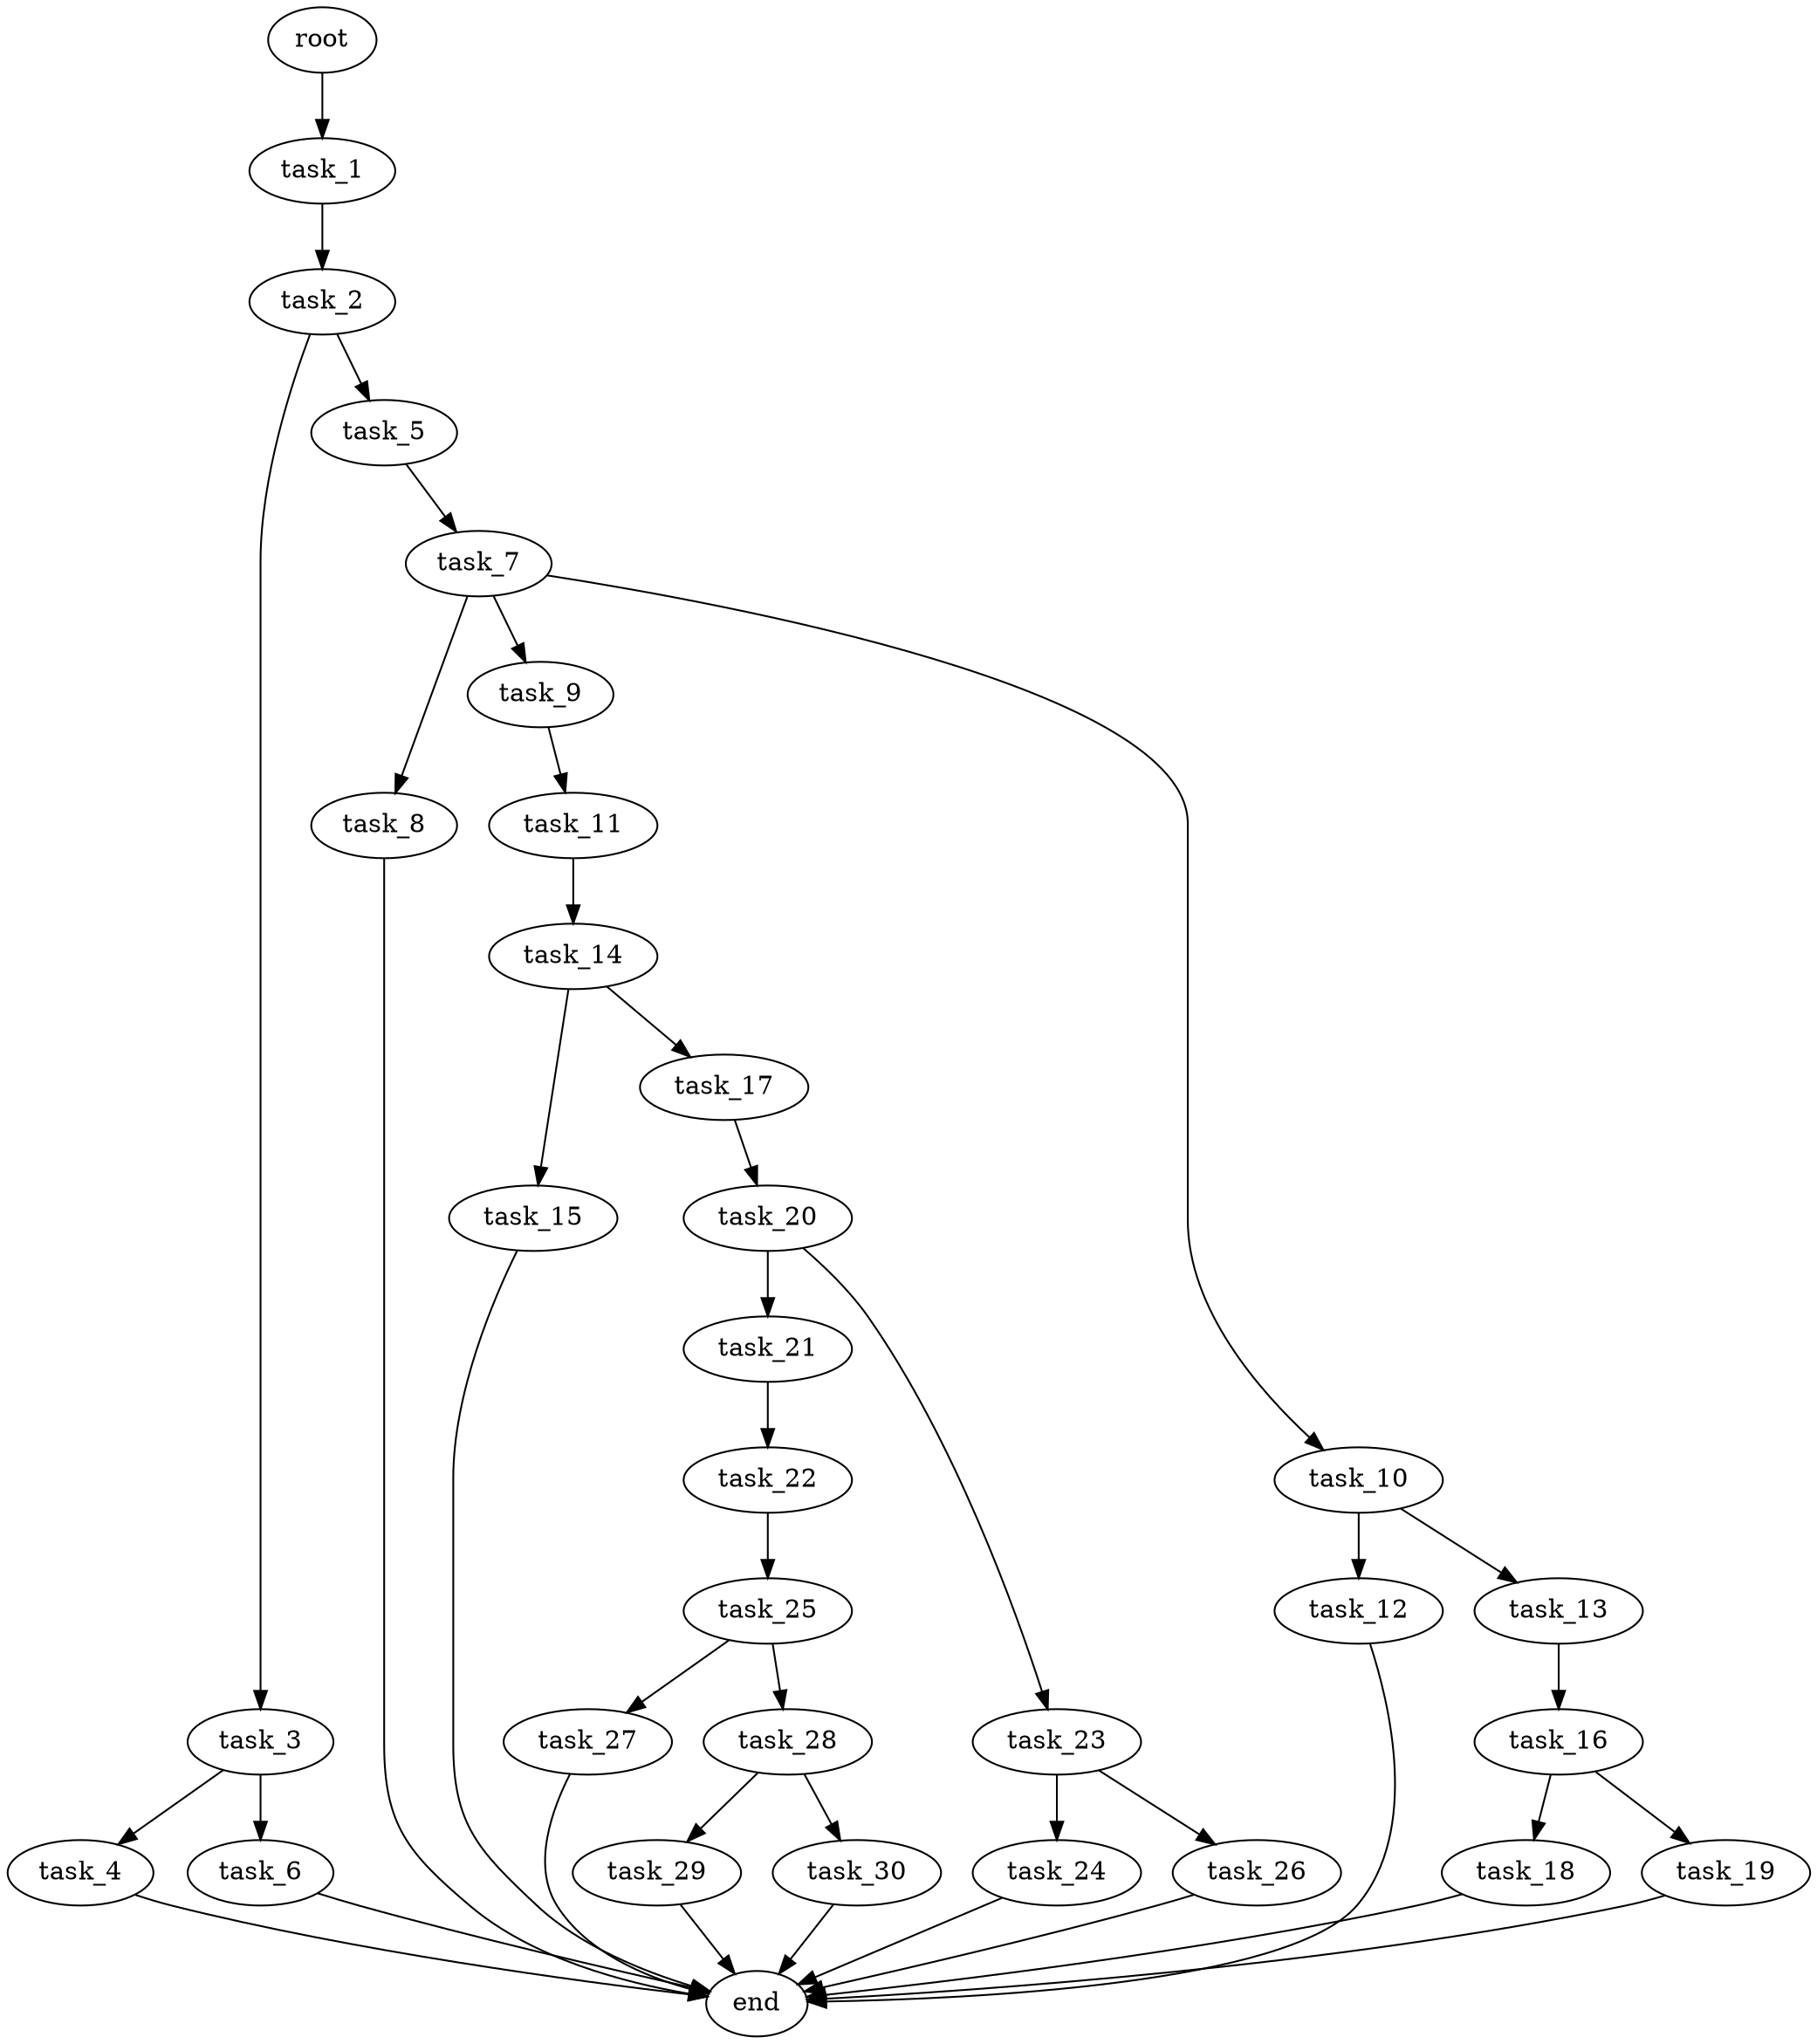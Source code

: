 digraph G {
  root [size="0.000000e+00"];
  task_1 [size="9.097824e+09"];
  task_2 [size="1.071057e+09"];
  task_3 [size="9.640426e+08"];
  task_4 [size="1.489826e+09"];
  task_5 [size="1.920129e+09"];
  task_6 [size="5.265033e+09"];
  task_7 [size="8.152329e+09"];
  task_8 [size="2.673980e+09"];
  task_9 [size="3.969567e+09"];
  task_10 [size="3.731143e+09"];
  task_11 [size="4.060868e+09"];
  task_12 [size="5.650457e+09"];
  task_13 [size="9.902340e+09"];
  task_14 [size="2.259347e+09"];
  task_15 [size="6.840732e+09"];
  task_16 [size="8.478823e+09"];
  task_17 [size="6.537703e+09"];
  task_18 [size="8.582333e+09"];
  task_19 [size="7.596099e+09"];
  task_20 [size="9.359116e+08"];
  task_21 [size="3.793261e+09"];
  task_22 [size="5.527462e+09"];
  task_23 [size="5.620933e+08"];
  task_24 [size="9.549228e+07"];
  task_25 [size="1.714664e+09"];
  task_26 [size="4.999084e+09"];
  task_27 [size="4.339663e+09"];
  task_28 [size="7.843979e+09"];
  task_29 [size="5.659000e+09"];
  task_30 [size="8.579745e+09"];
  end [size="0.000000e+00"];

  root -> task_1 [size="1.000000e-12"];
  task_1 -> task_2 [size="1.071057e+08"];
  task_2 -> task_3 [size="9.640426e+07"];
  task_2 -> task_5 [size="1.920129e+08"];
  task_3 -> task_4 [size="1.489826e+08"];
  task_3 -> task_6 [size="5.265033e+08"];
  task_4 -> end [size="1.000000e-12"];
  task_5 -> task_7 [size="8.152329e+08"];
  task_6 -> end [size="1.000000e-12"];
  task_7 -> task_8 [size="2.673980e+08"];
  task_7 -> task_9 [size="3.969567e+08"];
  task_7 -> task_10 [size="3.731143e+08"];
  task_8 -> end [size="1.000000e-12"];
  task_9 -> task_11 [size="4.060868e+08"];
  task_10 -> task_12 [size="5.650457e+08"];
  task_10 -> task_13 [size="9.902340e+08"];
  task_11 -> task_14 [size="2.259347e+08"];
  task_12 -> end [size="1.000000e-12"];
  task_13 -> task_16 [size="8.478823e+08"];
  task_14 -> task_15 [size="6.840732e+08"];
  task_14 -> task_17 [size="6.537703e+08"];
  task_15 -> end [size="1.000000e-12"];
  task_16 -> task_18 [size="8.582333e+08"];
  task_16 -> task_19 [size="7.596099e+08"];
  task_17 -> task_20 [size="9.359116e+07"];
  task_18 -> end [size="1.000000e-12"];
  task_19 -> end [size="1.000000e-12"];
  task_20 -> task_21 [size="3.793261e+08"];
  task_20 -> task_23 [size="5.620933e+07"];
  task_21 -> task_22 [size="5.527462e+08"];
  task_22 -> task_25 [size="1.714664e+08"];
  task_23 -> task_24 [size="9.549228e+06"];
  task_23 -> task_26 [size="4.999084e+08"];
  task_24 -> end [size="1.000000e-12"];
  task_25 -> task_27 [size="4.339663e+08"];
  task_25 -> task_28 [size="7.843979e+08"];
  task_26 -> end [size="1.000000e-12"];
  task_27 -> end [size="1.000000e-12"];
  task_28 -> task_29 [size="5.659000e+08"];
  task_28 -> task_30 [size="8.579745e+08"];
  task_29 -> end [size="1.000000e-12"];
  task_30 -> end [size="1.000000e-12"];
}
